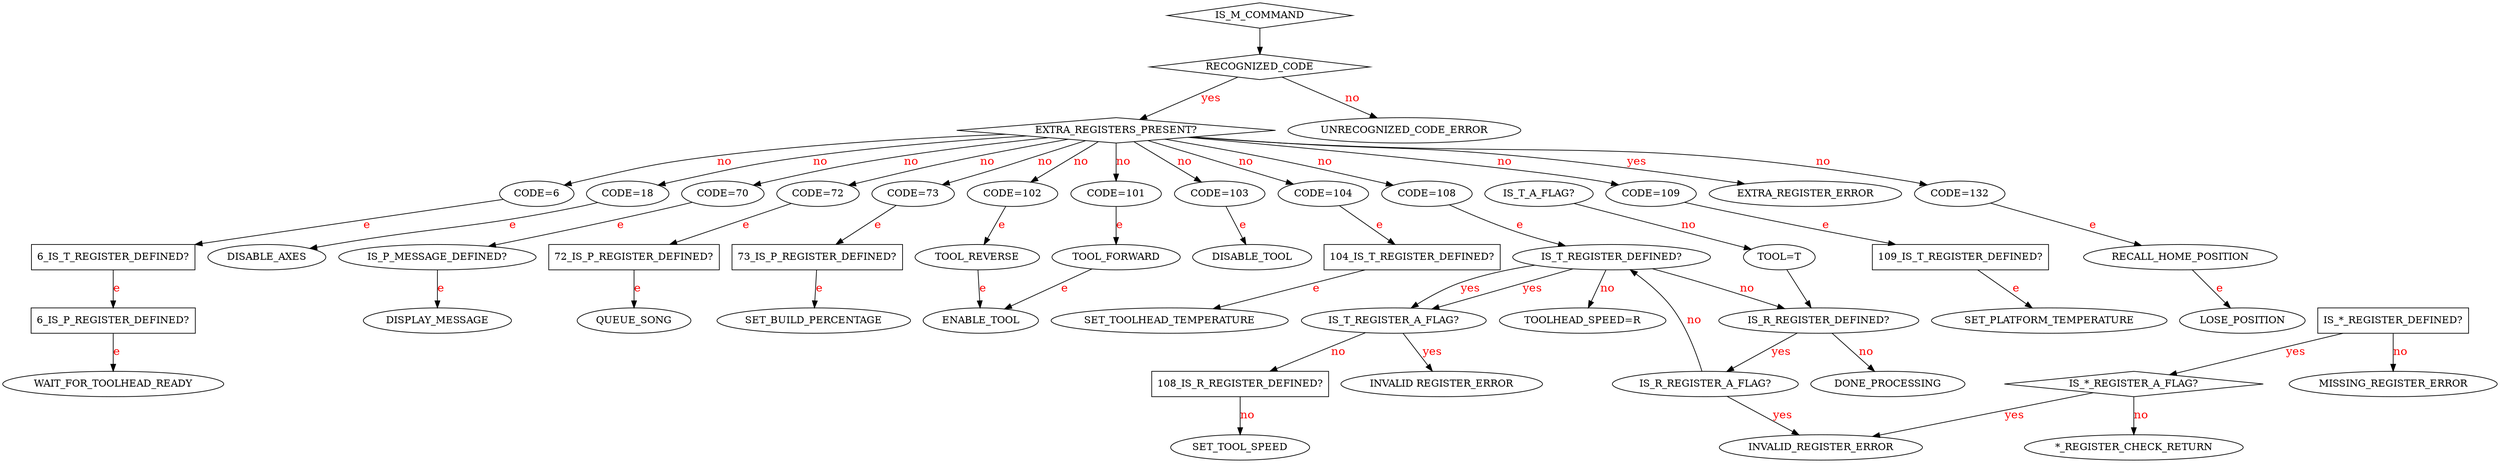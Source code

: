 // vim:ai:et:fenc=utf-8:ff=unix:sw=4:ts=4:

digraph
{
  rankdir=TB;

  edge[
  fontsize = 16
  fontcolor = "Red"
  ]

  "IS_M_COMMAND" [shape=diamond];
  "IS_*_REGISTER_DEFINED?" [shape=rectangle];
  "IS_*_REGISTER_A_FLAG?" [shape=diamond];
  "6_IS_T_REGISTER_DEFINED?" [shape=rectangle];
  "6_IS_P_REGISTER_DEFINED?" [shape=rectangle];
  "72_IS_P_REGISTER_DEFINED?" [shape=rectangle];
  "73_IS_P_REGISTER_DEFINED?" [shape=rectangle];
  "104_IS_T_REGISTER_DEFINED?" [shape=rectangle];
  "108_IS_R_REGISTER_DEFINED?" [shape=rectangle];
  "109_IS_T_REGISTER_DEFINED?" [shape=rectangle];
  "RECOGNIZED_CODE" [shape=diamond];
  "EXTRA_REGISTERS_PRESENT?" [shape=diamond];
  "IS_M_COMMAND" -> "RECOGNIZED_CODE";
  "RECOGNIZED_CODE" -> "UNRECOGNIZED_CODE_ERROR" [label="no"];
  "RECOGNIZED_CODE" -> "EXTRA_REGISTERS_PRESENT?" [label="yes"];
  "EXTRA_REGISTERS_PRESENT?" -> "CODE=6" [label="no" weight=10];
  "EXTRA_REGISTERS_PRESENT?" -> "CODE=18" [label="no" weight=10];
  "EXTRA_REGISTERS_PRESENT?" -> "CODE=70" [label="no" weight=10];
  "EXTRA_REGISTERS_PRESENT?" -> "CODE=72" [label="no" weight=10];
  "EXTRA_REGISTERS_PRESENT?" -> "CODE=73" [label="no" weight=10];
  "EXTRA_REGISTERS_PRESENT?" -> "CODE=101" [label="no" weight=10];
  "EXTRA_REGISTERS_PRESENT?" -> "CODE=102" [label="no" weight=10];
  "EXTRA_REGISTERS_PRESENT?" -> "CODE=103" [label="no" weight=10];
  "EXTRA_REGISTERS_PRESENT?" -> "CODE=104" [label="no" weight=10];
  "EXTRA_REGISTERS_PRESENT?" -> "CODE=108" [label="no" weight=10];
  "EXTRA_REGISTERS_PRESENT?" -> "CODE=109" [label="no" weight=10];
  "EXTRA_REGISTERS_PRESENT?" -> "CODE=132" [label="no" weight=10];
  "EXTRA_REGISTERS_PRESENT?" -> "EXTRA_REGISTER_ERROR" [weight=10 label="yes"];
  "CODE=6" -> "6_IS_T_REGISTER_DEFINED?" [label="e"];
  "6_IS_T_REGISTER_DEFINED?" -> "6_IS_P_REGISTER_DEFINED?" [label="e"];
  "6_IS_P_REGISTER_DEFINED?" -> "WAIT_FOR_TOOLHEAD_READY" [label="e"];
  "CODE=18" -> "DISABLE_AXES" [label="e"];
  "CODE=70" -> "IS_P_MESSAGE_DEFINED?" [label="e"];
  "IS_P_MESSAGE_DEFINED?" -> "DISPLAY_MESSAGE" [label="e"];
  "CODE=72" -> "72_IS_P_REGISTER_DEFINED?" [label="e"];
  "72_IS_P_REGISTER_DEFINED?" -> "QUEUE_SONG" [label="e"];
  "CODE=73" -> "73_IS_P_REGISTER_DEFINED?" [label="e"];
  "73_IS_P_REGISTER_DEFINED?" -> "SET_BUILD_PERCENTAGE" [label="e"];
  "CODE=101" -> "TOOL_FORWARD" [label="e"];
  "CODE=102" -> "TOOL_REVERSE" [label="e"];
  "TOOL_REVERSE" -> "ENABLE_TOOL" [label="e"];
  "TOOL_FORWARD" -> "ENABLE_TOOL" [label="e"];
  "CODE=103" -> "DISABLE_TOOL" [label="e"];
  "CODE=104" -> "104_IS_T_REGISTER_DEFINED?" [label="e"];
  "104_IS_T_REGISTER_DEFINED?" -> "SET_TOOLHEAD_TEMPERATURE" [label="e"];
  "CODE=108" -> "IS_T_REGISTER_DEFINED?" [label="e"];
  "IS_T_REGISTER_DEFINED?" -> "IS_T_REGISTER_A_FLAG?" [label="yes"];
  "IS_T_REGISTER_A_FLAG?" -> "INVALID REGISTER_ERROR" [label="yes"];
  "IS_T_A_FLAG?" -> "TOOL=T" [label="no"];
  "TOOL=T" -> "IS_R_REGISTER_DEFINED?";
  "IS_T_REGISTER_DEFINED?" -> "IS_R_REGISTER_DEFINED?" [label="no"];
  "IS_R_REGISTER_DEFINED?" -> "DONE_PROCESSING" [label="no"];
  "IS_R_REGISTER_DEFINED?" -> "IS_R_REGISTER_A_FLAG?" [label="yes"];
  "IS_R_REGISTER_A_FLAG?" -> "INVALID_REGISTER_ERROR" [label = "yes"];
  "IS_R_REGISTER_A_FLAG?" -> "IS_T_REGISTER_DEFINED?" [label="no"];
  "IS_T_REGISTER_DEFINED?" -> "TOOLHEAD_SPEED=R" [label="no"];
  "IS_T_REGISTER_DEFINED?" -> "IS_T_REGISTER_A_FLAG?" [label="yes"];
  "IS_T_REGISTER_A_FLAG?" -> 
  "108_IS_R_REGISTER_DEFINED?" -> "SET_TOOL_SPEED" [label="no"];
  "CODE=109" -> "109_IS_T_REGISTER_DEFINED?" [label="e"];
  "109_IS_T_REGISTER_DEFINED?" -> "SET_PLATFORM_TEMPERATURE" [label="e"];
  "CODE=132" -> "RECALL_HOME_POSITION" [label="e"];
  "RECALL_HOME_POSITION" -> "LOSE_POSITION" [label="e"];
  "IS_*_REGISTER_DEFINED?" -> "MISSING_REGISTER_ERROR" [label="no"];
  "IS_*_REGISTER_DEFINED?" -> "IS_*_REGISTER_A_FLAG?" [label="yes"];
  "IS_*_REGISTER_A_FLAG?" -> "INVALID_REGISTER_ERROR" [label="yes"];
  "IS_*_REGISTER_A_FLAG?" -> "*_REGISTER_CHECK_RETURN" [label="no"];
 }



